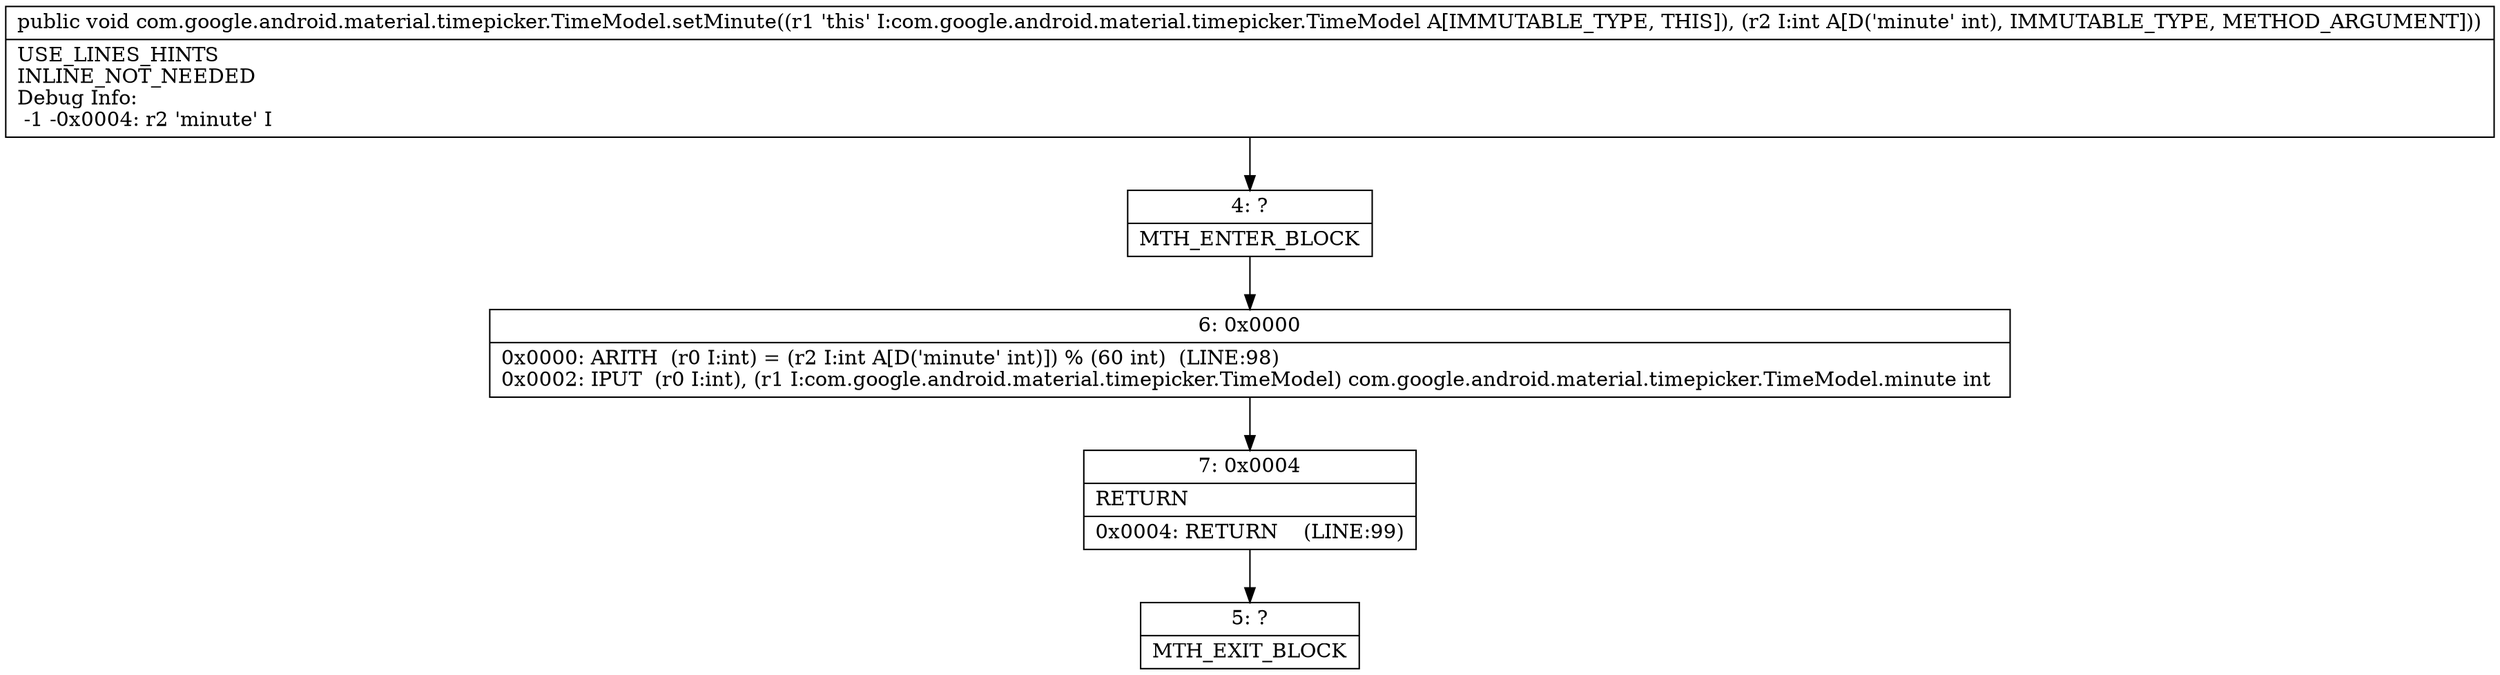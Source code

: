 digraph "CFG forcom.google.android.material.timepicker.TimeModel.setMinute(I)V" {
Node_4 [shape=record,label="{4\:\ ?|MTH_ENTER_BLOCK\l}"];
Node_6 [shape=record,label="{6\:\ 0x0000|0x0000: ARITH  (r0 I:int) = (r2 I:int A[D('minute' int)]) % (60 int)  (LINE:98)\l0x0002: IPUT  (r0 I:int), (r1 I:com.google.android.material.timepicker.TimeModel) com.google.android.material.timepicker.TimeModel.minute int \l}"];
Node_7 [shape=record,label="{7\:\ 0x0004|RETURN\l|0x0004: RETURN    (LINE:99)\l}"];
Node_5 [shape=record,label="{5\:\ ?|MTH_EXIT_BLOCK\l}"];
MethodNode[shape=record,label="{public void com.google.android.material.timepicker.TimeModel.setMinute((r1 'this' I:com.google.android.material.timepicker.TimeModel A[IMMUTABLE_TYPE, THIS]), (r2 I:int A[D('minute' int), IMMUTABLE_TYPE, METHOD_ARGUMENT]))  | USE_LINES_HINTS\lINLINE_NOT_NEEDED\lDebug Info:\l  \-1 \-0x0004: r2 'minute' I\l}"];
MethodNode -> Node_4;Node_4 -> Node_6;
Node_6 -> Node_7;
Node_7 -> Node_5;
}

